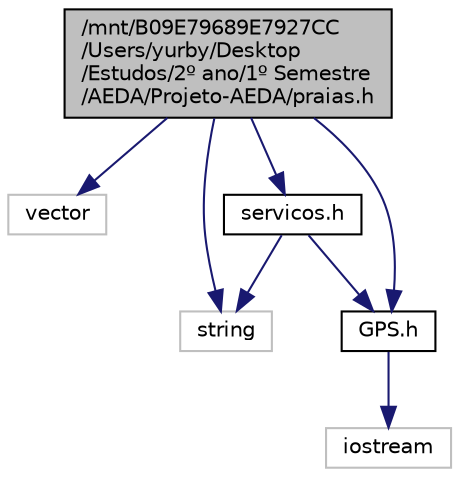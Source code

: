 digraph "/mnt/B09E79689E7927CC/Users/yurby/Desktop/Estudos/2º ano/1º Semestre/AEDA/Projeto-AEDA/praias.h"
{
  edge [fontname="Helvetica",fontsize="10",labelfontname="Helvetica",labelfontsize="10"];
  node [fontname="Helvetica",fontsize="10",shape=record];
  Node1 [label="/mnt/B09E79689E7927CC\l/Users/yurby/Desktop\l/Estudos/2º ano/1º Semestre\l/AEDA/Projeto-AEDA/praias.h",height=0.2,width=0.4,color="black", fillcolor="grey75", style="filled", fontcolor="black"];
  Node1 -> Node2 [color="midnightblue",fontsize="10",style="solid"];
  Node2 [label="vector",height=0.2,width=0.4,color="grey75", fillcolor="white", style="filled"];
  Node1 -> Node3 [color="midnightblue",fontsize="10",style="solid"];
  Node3 [label="string",height=0.2,width=0.4,color="grey75", fillcolor="white", style="filled"];
  Node1 -> Node4 [color="midnightblue",fontsize="10",style="solid"];
  Node4 [label="GPS.h",height=0.2,width=0.4,color="black", fillcolor="white", style="filled",URL="$GPS_8h.html"];
  Node4 -> Node5 [color="midnightblue",fontsize="10",style="solid"];
  Node5 [label="iostream",height=0.2,width=0.4,color="grey75", fillcolor="white", style="filled"];
  Node1 -> Node6 [color="midnightblue",fontsize="10",style="solid"];
  Node6 [label="servicos.h",height=0.2,width=0.4,color="black", fillcolor="white", style="filled",URL="$servicos_8h.html"];
  Node6 -> Node3 [color="midnightblue",fontsize="10",style="solid"];
  Node6 -> Node4 [color="midnightblue",fontsize="10",style="solid"];
}
